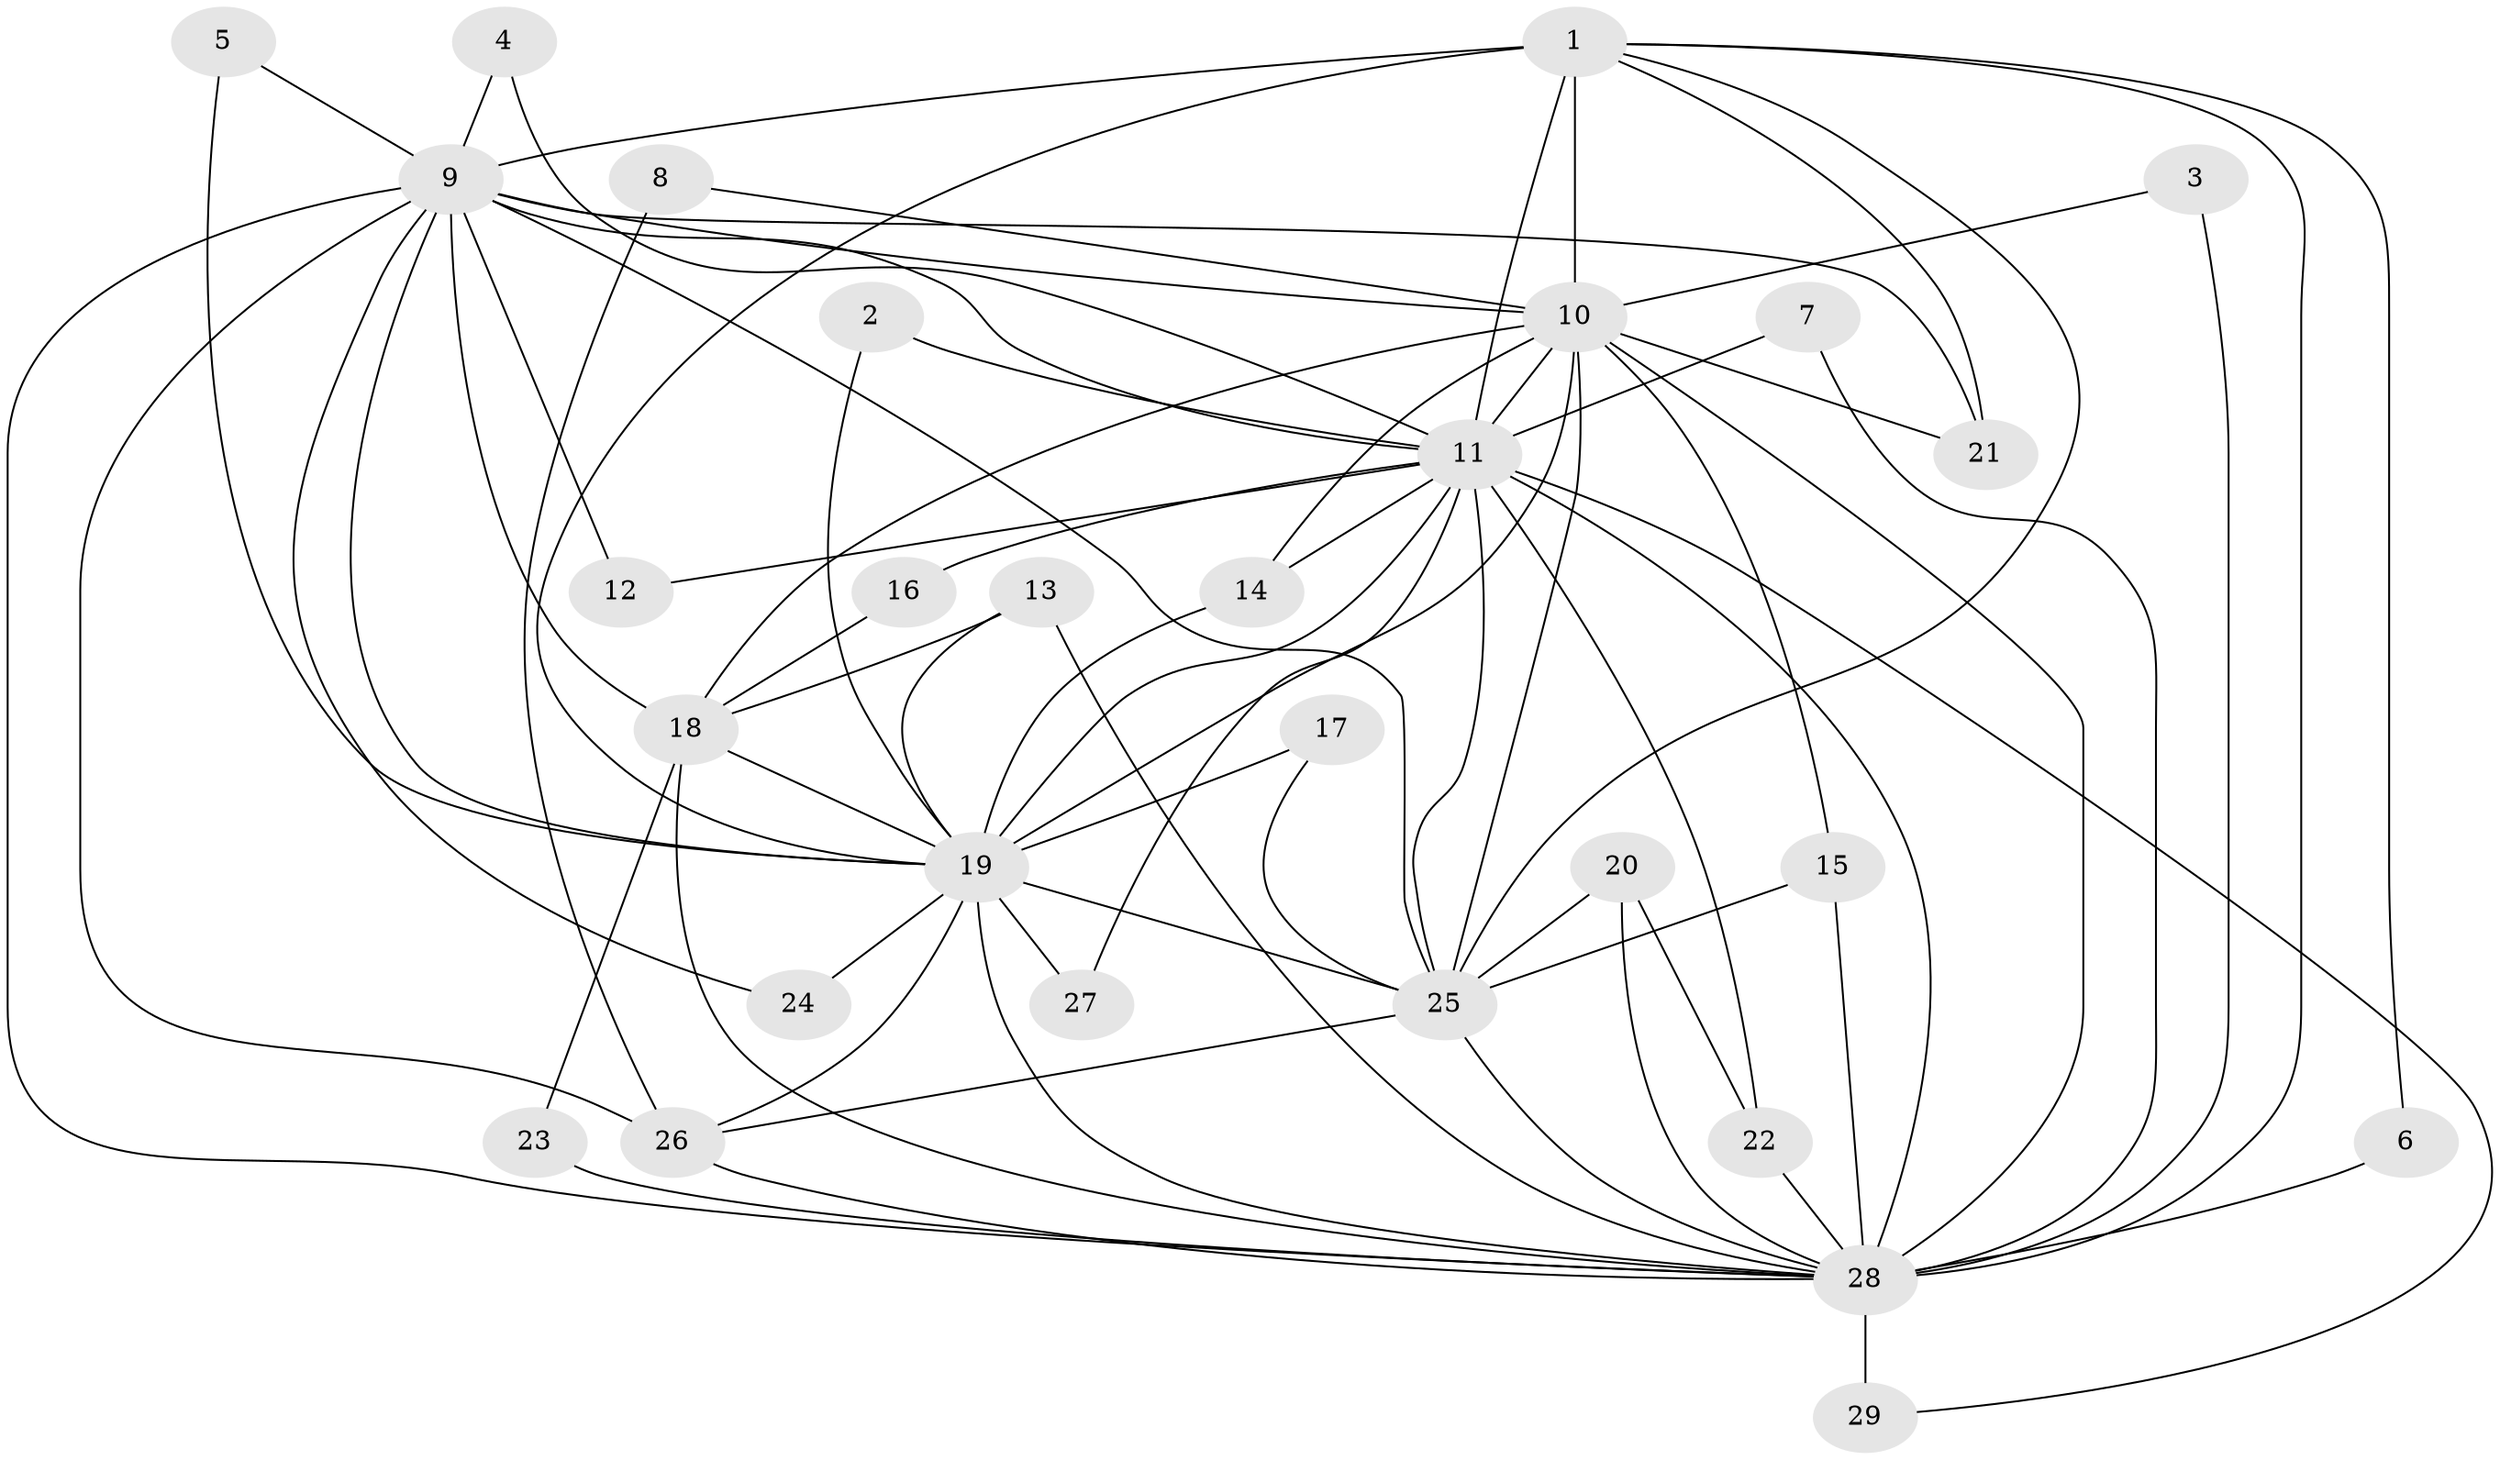 // original degree distribution, {16: 0.05172413793103448, 17: 0.017241379310344827, 9: 0.017241379310344827, 19: 0.034482758620689655, 11: 0.017241379310344827, 18: 0.017241379310344827, 22: 0.017241379310344827, 2: 0.5862068965517241, 5: 0.034482758620689655, 4: 0.08620689655172414, 3: 0.1206896551724138}
// Generated by graph-tools (version 1.1) at 2025/49/03/09/25 03:49:43]
// undirected, 29 vertices, 74 edges
graph export_dot {
graph [start="1"]
  node [color=gray90,style=filled];
  1;
  2;
  3;
  4;
  5;
  6;
  7;
  8;
  9;
  10;
  11;
  12;
  13;
  14;
  15;
  16;
  17;
  18;
  19;
  20;
  21;
  22;
  23;
  24;
  25;
  26;
  27;
  28;
  29;
  1 -- 6 [weight=1.0];
  1 -- 9 [weight=2.0];
  1 -- 10 [weight=2.0];
  1 -- 11 [weight=4.0];
  1 -- 19 [weight=2.0];
  1 -- 21 [weight=1.0];
  1 -- 25 [weight=2.0];
  1 -- 28 [weight=4.0];
  2 -- 11 [weight=1.0];
  2 -- 19 [weight=1.0];
  3 -- 10 [weight=1.0];
  3 -- 28 [weight=1.0];
  4 -- 9 [weight=1.0];
  4 -- 11 [weight=1.0];
  5 -- 9 [weight=1.0];
  5 -- 19 [weight=1.0];
  6 -- 28 [weight=1.0];
  7 -- 11 [weight=1.0];
  7 -- 28 [weight=2.0];
  8 -- 10 [weight=1.0];
  8 -- 26 [weight=1.0];
  9 -- 10 [weight=1.0];
  9 -- 11 [weight=2.0];
  9 -- 12 [weight=1.0];
  9 -- 18 [weight=1.0];
  9 -- 19 [weight=1.0];
  9 -- 21 [weight=1.0];
  9 -- 24 [weight=1.0];
  9 -- 25 [weight=1.0];
  9 -- 26 [weight=1.0];
  9 -- 28 [weight=2.0];
  10 -- 11 [weight=3.0];
  10 -- 14 [weight=1.0];
  10 -- 15 [weight=1.0];
  10 -- 18 [weight=1.0];
  10 -- 19 [weight=1.0];
  10 -- 21 [weight=1.0];
  10 -- 25 [weight=1.0];
  10 -- 28 [weight=2.0];
  11 -- 12 [weight=1.0];
  11 -- 14 [weight=1.0];
  11 -- 16 [weight=1.0];
  11 -- 19 [weight=4.0];
  11 -- 22 [weight=1.0];
  11 -- 25 [weight=2.0];
  11 -- 27 [weight=1.0];
  11 -- 28 [weight=5.0];
  11 -- 29 [weight=1.0];
  13 -- 18 [weight=1.0];
  13 -- 19 [weight=2.0];
  13 -- 28 [weight=1.0];
  14 -- 19 [weight=1.0];
  15 -- 25 [weight=1.0];
  15 -- 28 [weight=1.0];
  16 -- 18 [weight=1.0];
  17 -- 19 [weight=1.0];
  17 -- 25 [weight=2.0];
  18 -- 19 [weight=1.0];
  18 -- 23 [weight=1.0];
  18 -- 28 [weight=1.0];
  19 -- 24 [weight=1.0];
  19 -- 25 [weight=1.0];
  19 -- 26 [weight=1.0];
  19 -- 27 [weight=1.0];
  19 -- 28 [weight=2.0];
  20 -- 22 [weight=1.0];
  20 -- 25 [weight=1.0];
  20 -- 28 [weight=3.0];
  22 -- 28 [weight=2.0];
  23 -- 28 [weight=1.0];
  25 -- 26 [weight=1.0];
  25 -- 28 [weight=3.0];
  26 -- 28 [weight=1.0];
  28 -- 29 [weight=2.0];
}
